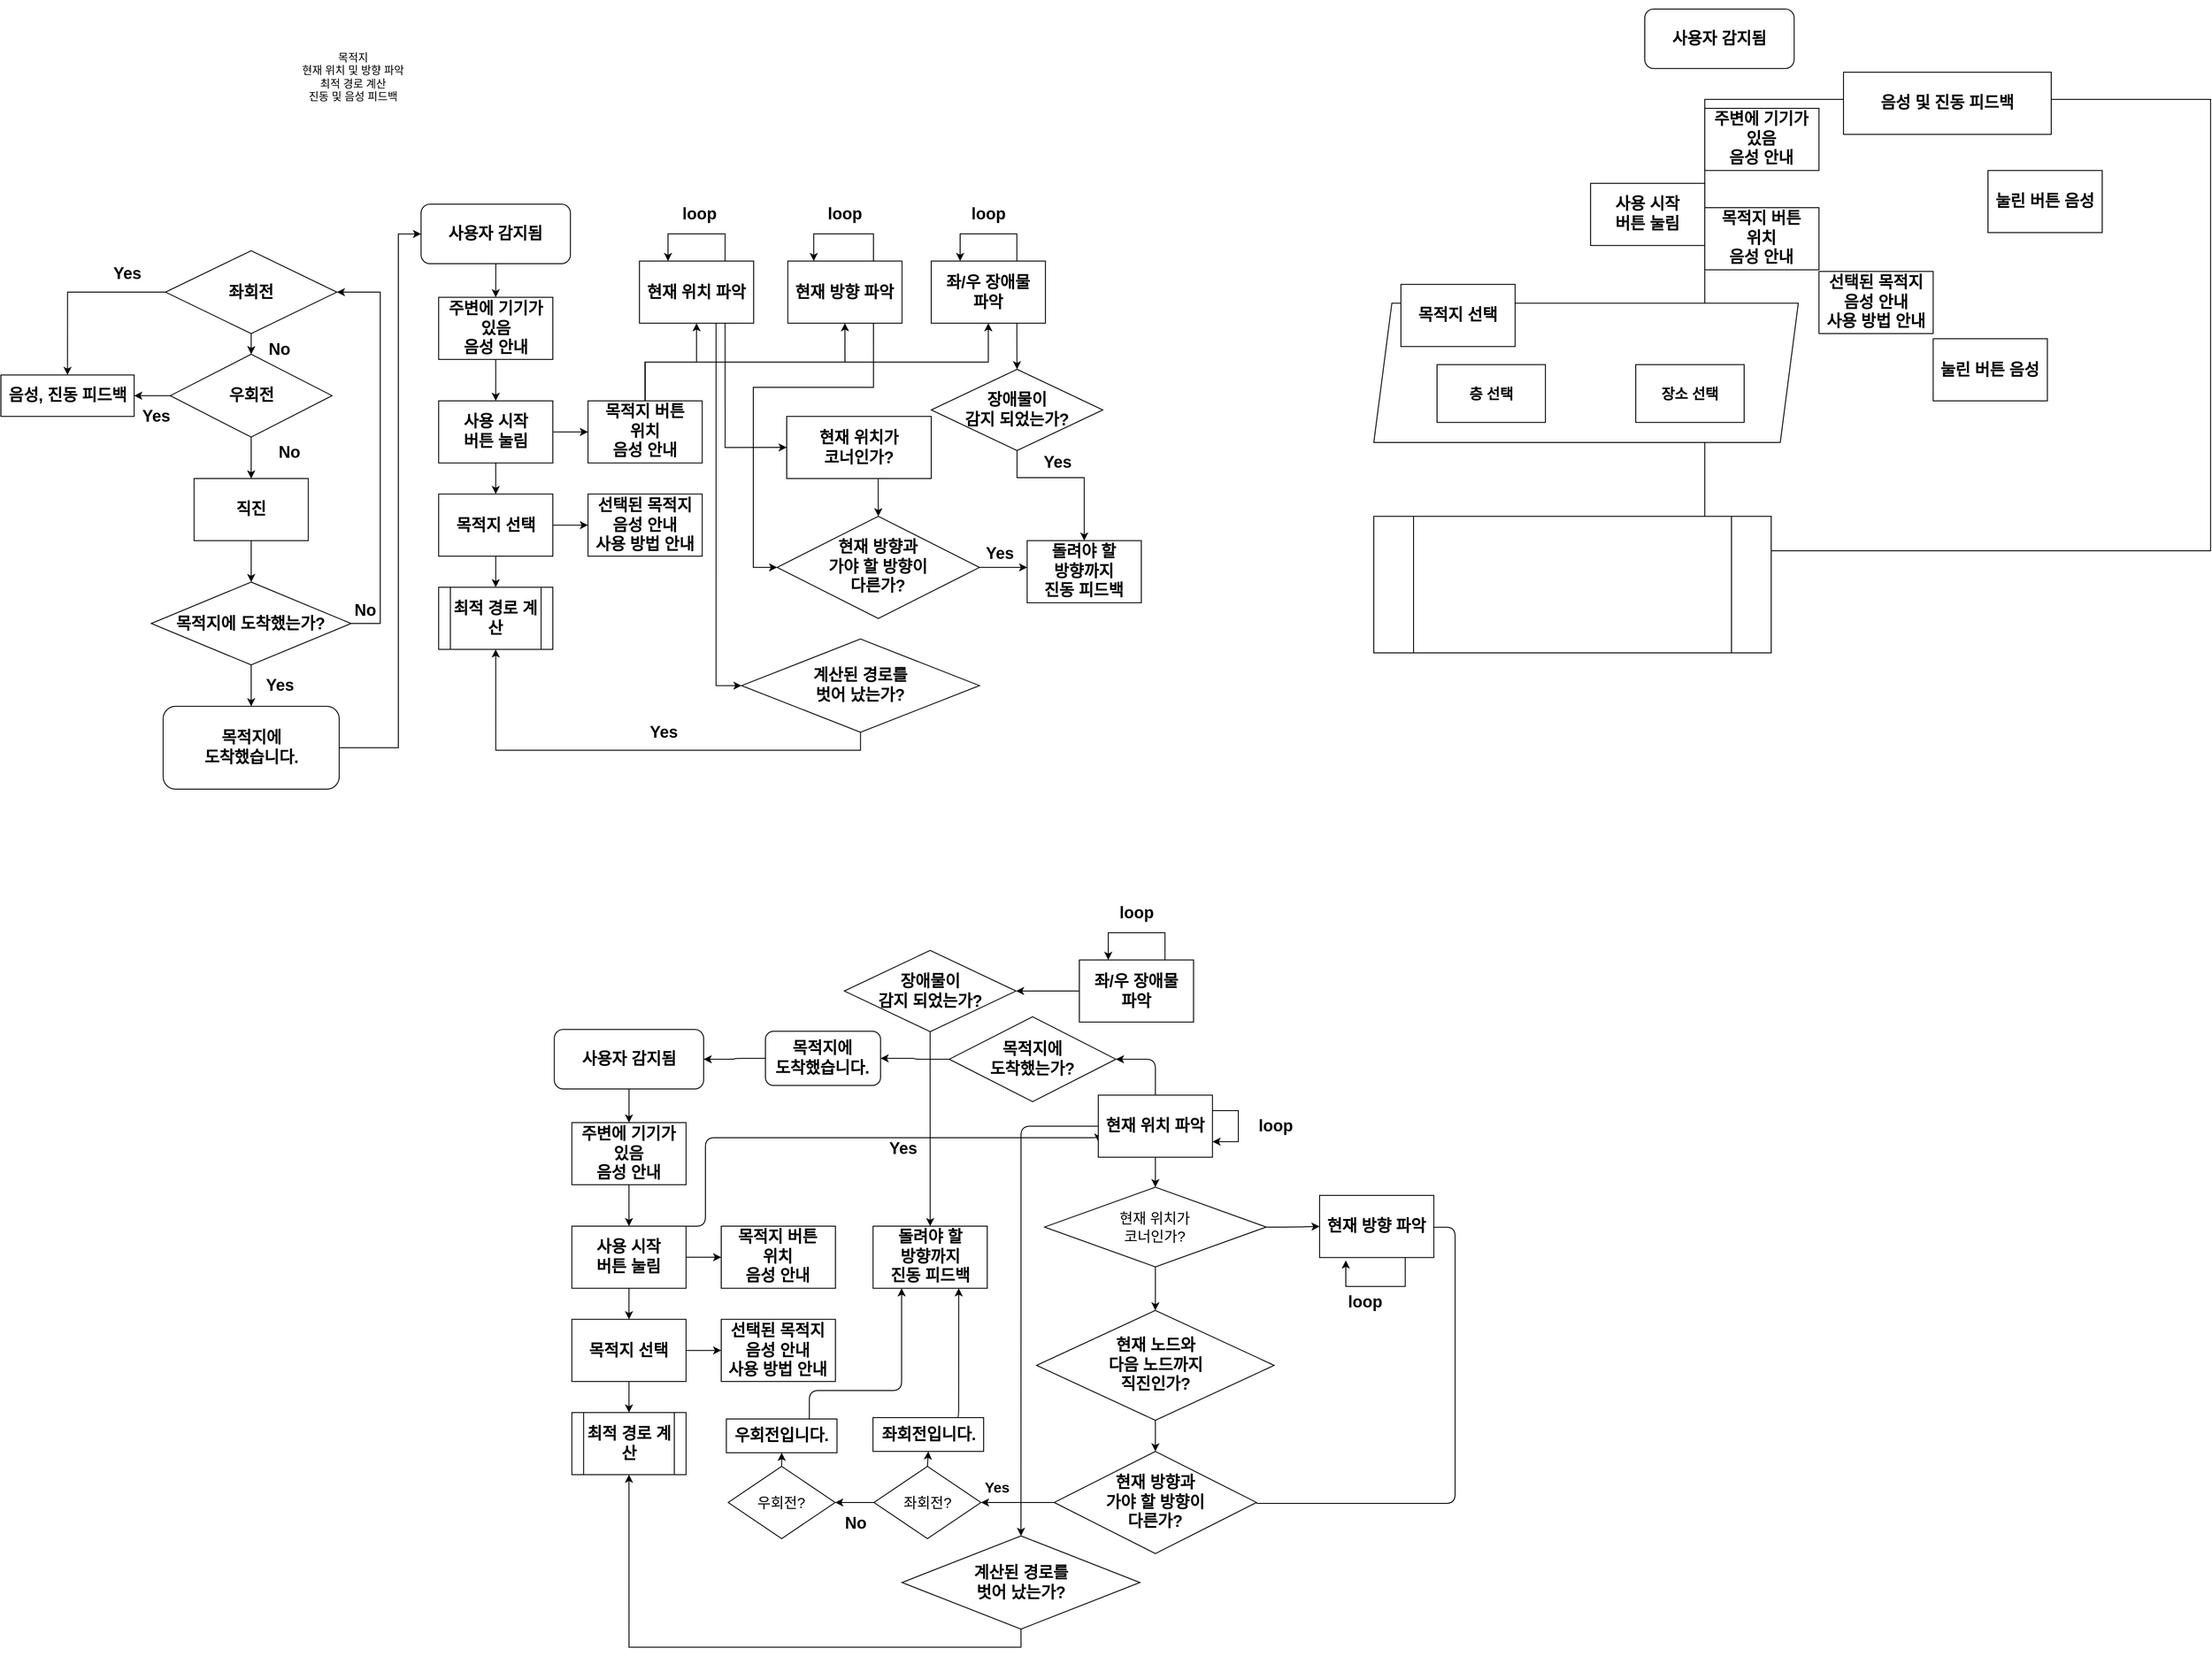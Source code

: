 <mxfile version="18.1.3" type="github">
  <diagram id="C5RBs43oDa-KdzZeNtuy" name="Page-1">
    <mxGraphModel dx="2714" dy="2182" grid="1" gridSize="10" guides="1" tooltips="1" connect="1" arrows="1" fold="1" page="1" pageScale="1" pageWidth="827" pageHeight="1169" math="0" shadow="0">
      <root>
        <mxCell id="WIyWlLk6GJQsqaUBKTNV-0" />
        <mxCell id="WIyWlLk6GJQsqaUBKTNV-1" parent="WIyWlLk6GJQsqaUBKTNV-0" />
        <mxCell id="Lw8Vetlz8jhkd45uVKWY-12" value="" style="rounded=0;whiteSpace=wrap;html=1;sketch=0;fontSize=16;" vertex="1" parent="WIyWlLk6GJQsqaUBKTNV-1">
          <mxGeometry x="1106.43" y="-179.91" width="560" height="499.91" as="geometry" />
        </mxCell>
        <mxCell id="Lw8Vetlz8jhkd45uVKWY-10" value="" style="shape=parallelogram;perimeter=parallelogramPerimeter;whiteSpace=wrap;html=1;fixedSize=1;rounded=0;sketch=0;fontSize=16;" vertex="1" parent="WIyWlLk6GJQsqaUBKTNV-1">
          <mxGeometry x="740" y="45.71" width="470" height="154.29" as="geometry" />
        </mxCell>
        <mxCell id="WIyWlLk6GJQsqaUBKTNV-3" value="사용자 감지됨" style="rounded=1;whiteSpace=wrap;html=1;fontSize=18;glass=0;strokeWidth=1;shadow=0;fontStyle=1;verticalAlign=middle;horizontal=1;" parent="WIyWlLk6GJQsqaUBKTNV-1" vertex="1">
          <mxGeometry x="-314.82" y="-63.87" width="165.36" height="65.87" as="geometry" />
        </mxCell>
        <mxCell id="w0Yd1vq2z6F1_iMxDuXJ-2" value="사용 시작&lt;br style=&quot;font-size: 18px;&quot;&gt;버튼 눌림" style="rounded=0;whiteSpace=wrap;html=1;fontStyle=1;fontSize=18;verticalAlign=middle;horizontal=1;" parent="WIyWlLk6GJQsqaUBKTNV-1" vertex="1">
          <mxGeometry x="-295.357" y="153.954" width="126.429" height="68.807" as="geometry" />
        </mxCell>
        <mxCell id="w0Yd1vq2z6F1_iMxDuXJ-4" value="목적지 선택" style="rounded=0;whiteSpace=wrap;html=1;fontStyle=1;fontSize=18;verticalAlign=middle;horizontal=1;" parent="WIyWlLk6GJQsqaUBKTNV-1" vertex="1">
          <mxGeometry x="-295.357" y="257.165" width="126.429" height="68.807" as="geometry" />
        </mxCell>
        <mxCell id="w0Yd1vq2z6F1_iMxDuXJ-32" style="edgeStyle=orthogonalEdgeStyle;rounded=0;orthogonalLoop=1;jettySize=auto;html=1;exitX=0.5;exitY=1;exitDx=0;exitDy=0;entryX=0.5;entryY=0;entryDx=0;entryDy=0;fontStyle=1;fontSize=18;verticalAlign=middle;horizontal=1;" parent="WIyWlLk6GJQsqaUBKTNV-1" source="w0Yd1vq2z6F1_iMxDuXJ-2" target="w0Yd1vq2z6F1_iMxDuXJ-4" edge="1">
          <mxGeometry relative="1" as="geometry" />
        </mxCell>
        <mxCell id="w0Yd1vq2z6F1_iMxDuXJ-6" value="최적 경로 계산" style="shape=process;whiteSpace=wrap;html=1;backgroundOutline=1;fontStyle=1;fontSize=18;verticalAlign=middle;horizontal=1;" parent="WIyWlLk6GJQsqaUBKTNV-1" vertex="1">
          <mxGeometry x="-295.357" y="360.376" width="126.429" height="68.807" as="geometry" />
        </mxCell>
        <mxCell id="w0Yd1vq2z6F1_iMxDuXJ-34" style="edgeStyle=orthogonalEdgeStyle;rounded=0;orthogonalLoop=1;jettySize=auto;html=1;exitX=0.5;exitY=1;exitDx=0;exitDy=0;entryX=0.5;entryY=0;entryDx=0;entryDy=0;fontStyle=1;fontSize=18;verticalAlign=middle;horizontal=1;" parent="WIyWlLk6GJQsqaUBKTNV-1" source="w0Yd1vq2z6F1_iMxDuXJ-4" target="w0Yd1vq2z6F1_iMxDuXJ-6" edge="1">
          <mxGeometry relative="1" as="geometry" />
        </mxCell>
        <mxCell id="w0Yd1vq2z6F1_iMxDuXJ-26" value="" style="edgeStyle=orthogonalEdgeStyle;rounded=0;orthogonalLoop=1;jettySize=auto;html=1;fontStyle=1;fontSize=18;verticalAlign=middle;horizontal=1;" parent="WIyWlLk6GJQsqaUBKTNV-1" source="w0Yd1vq2z6F1_iMxDuXJ-23" target="w0Yd1vq2z6F1_iMxDuXJ-2" edge="1">
          <mxGeometry relative="1" as="geometry" />
        </mxCell>
        <mxCell id="w0Yd1vq2z6F1_iMxDuXJ-23" value="주변에 기기가 있음&lt;br style=&quot;font-size: 18px;&quot;&gt;음성 안내" style="rounded=0;whiteSpace=wrap;html=1;fontStyle=1;fontSize=18;verticalAlign=middle;horizontal=1;" parent="WIyWlLk6GJQsqaUBKTNV-1" vertex="1">
          <mxGeometry x="-295.357" y="39.275" width="126.429" height="68.807" as="geometry" />
        </mxCell>
        <mxCell id="w0Yd1vq2z6F1_iMxDuXJ-22" value="" style="edgeStyle=orthogonalEdgeStyle;rounded=0;orthogonalLoop=1;jettySize=auto;html=1;entryX=0.5;entryY=0;entryDx=0;entryDy=0;fontStyle=1;fontSize=18;verticalAlign=middle;horizontal=1;" parent="WIyWlLk6GJQsqaUBKTNV-1" source="WIyWlLk6GJQsqaUBKTNV-3" target="w0Yd1vq2z6F1_iMxDuXJ-23" edge="1">
          <mxGeometry relative="1" as="geometry">
            <mxPoint x="-232.143" y="50.743" as="targetPoint" />
          </mxGeometry>
        </mxCell>
        <mxCell id="cZUZvH5OgQYUb_iR2aVf-11" style="edgeStyle=orthogonalEdgeStyle;rounded=0;orthogonalLoop=1;jettySize=auto;html=1;exitX=0.5;exitY=0;exitDx=0;exitDy=0;entryX=0.5;entryY=1;entryDx=0;entryDy=0;fontSize=18;" parent="WIyWlLk6GJQsqaUBKTNV-1" source="w0Yd1vq2z6F1_iMxDuXJ-27" target="w0Yd1vq2z6F1_iMxDuXJ-35" edge="1">
          <mxGeometry relative="1" as="geometry" />
        </mxCell>
        <mxCell id="cZUZvH5OgQYUb_iR2aVf-16" style="edgeStyle=orthogonalEdgeStyle;rounded=0;orthogonalLoop=1;jettySize=auto;html=1;exitX=0.5;exitY=0;exitDx=0;exitDy=0;entryX=0.5;entryY=1;entryDx=0;entryDy=0;fontSize=18;" parent="WIyWlLk6GJQsqaUBKTNV-1" source="w0Yd1vq2z6F1_iMxDuXJ-27" target="w0Yd1vq2z6F1_iMxDuXJ-37" edge="1">
          <mxGeometry relative="1" as="geometry" />
        </mxCell>
        <mxCell id="h-84ElggEFyVxn3MbFTl-1" style="edgeStyle=orthogonalEdgeStyle;rounded=0;orthogonalLoop=1;jettySize=auto;html=1;exitX=0.5;exitY=0;exitDx=0;exitDy=0;entryX=0.5;entryY=1;entryDx=0;entryDy=0;" parent="WIyWlLk6GJQsqaUBKTNV-1" source="w0Yd1vq2z6F1_iMxDuXJ-27" target="h-84ElggEFyVxn3MbFTl-0" edge="1">
          <mxGeometry relative="1" as="geometry" />
        </mxCell>
        <mxCell id="w0Yd1vq2z6F1_iMxDuXJ-27" value="목적지 버튼&lt;br&gt;위치&lt;br style=&quot;font-size: 18px;&quot;&gt;음성 안내" style="whiteSpace=wrap;html=1;rounded=0;fontStyle=1;fontSize=18;verticalAlign=middle;horizontal=1;" parent="WIyWlLk6GJQsqaUBKTNV-1" vertex="1">
          <mxGeometry x="-130.006" y="153.954" width="126.429" height="68.807" as="geometry" />
        </mxCell>
        <mxCell id="w0Yd1vq2z6F1_iMxDuXJ-28" value="" style="edgeStyle=orthogonalEdgeStyle;rounded=0;orthogonalLoop=1;jettySize=auto;html=1;fontStyle=1;fontSize=18;verticalAlign=middle;horizontal=1;" parent="WIyWlLk6GJQsqaUBKTNV-1" source="w0Yd1vq2z6F1_iMxDuXJ-2" target="w0Yd1vq2z6F1_iMxDuXJ-27" edge="1">
          <mxGeometry relative="1" as="geometry">
            <Array as="points">
              <mxPoint x="-140" y="189" />
              <mxPoint x="-140" y="189" />
            </Array>
          </mxGeometry>
        </mxCell>
        <mxCell id="w0Yd1vq2z6F1_iMxDuXJ-30" value="선택된 목적지&lt;br style=&quot;font-size: 18px;&quot;&gt;음성 안내&lt;br style=&quot;font-size: 18px;&quot;&gt;사용 방법 안내" style="whiteSpace=wrap;html=1;rounded=0;fontStyle=1;fontSize=18;verticalAlign=middle;horizontal=1;" parent="WIyWlLk6GJQsqaUBKTNV-1" vertex="1">
          <mxGeometry x="-130.006" y="257.165" width="126.429" height="68.807" as="geometry" />
        </mxCell>
        <mxCell id="w0Yd1vq2z6F1_iMxDuXJ-33" style="edgeStyle=orthogonalEdgeStyle;rounded=0;orthogonalLoop=1;jettySize=auto;html=1;entryX=0;entryY=0.5;entryDx=0;entryDy=0;fontStyle=1;fontSize=18;verticalAlign=middle;horizontal=1;" parent="WIyWlLk6GJQsqaUBKTNV-1" source="w0Yd1vq2z6F1_iMxDuXJ-4" target="w0Yd1vq2z6F1_iMxDuXJ-30" edge="1">
          <mxGeometry relative="1" as="geometry" />
        </mxCell>
        <mxCell id="cZUZvH5OgQYUb_iR2aVf-14" style="edgeStyle=orthogonalEdgeStyle;rounded=0;orthogonalLoop=1;jettySize=auto;html=1;exitX=0.75;exitY=0;exitDx=0;exitDy=0;fontSize=18;entryX=0.25;entryY=0;entryDx=0;entryDy=0;" parent="WIyWlLk6GJQsqaUBKTNV-1" source="w0Yd1vq2z6F1_iMxDuXJ-35" target="w0Yd1vq2z6F1_iMxDuXJ-35" edge="1">
          <mxGeometry relative="1" as="geometry">
            <mxPoint x="-40" y="-11" as="targetPoint" />
            <Array as="points">
              <mxPoint x="22" y="-31" />
              <mxPoint x="-41" y="-31" />
            </Array>
          </mxGeometry>
        </mxCell>
        <mxCell id="cZUZvH5OgQYUb_iR2aVf-20" style="edgeStyle=orthogonalEdgeStyle;rounded=0;orthogonalLoop=1;jettySize=auto;html=1;exitX=0.75;exitY=1;exitDx=0;exitDy=0;entryX=0;entryY=0.5;entryDx=0;entryDy=0;fontSize=18;" parent="WIyWlLk6GJQsqaUBKTNV-1" source="w0Yd1vq2z6F1_iMxDuXJ-35" target="cZUZvH5OgQYUb_iR2aVf-4" edge="1">
          <mxGeometry relative="1" as="geometry" />
        </mxCell>
        <mxCell id="cZUZvH5OgQYUb_iR2aVf-24" style="edgeStyle=orthogonalEdgeStyle;rounded=0;orthogonalLoop=1;jettySize=auto;html=1;exitX=0.75;exitY=1;exitDx=0;exitDy=0;entryX=0;entryY=0.5;entryDx=0;entryDy=0;fontSize=18;" parent="WIyWlLk6GJQsqaUBKTNV-1" target="w0Yd1vq2z6F1_iMxDuXJ-47" edge="1">
          <mxGeometry relative="1" as="geometry">
            <mxPoint x="11.79" y="67.944" as="sourcePoint" />
            <mxPoint x="30.003" y="469.32" as="targetPoint" />
            <Array as="points">
              <mxPoint x="12" y="469" />
            </Array>
          </mxGeometry>
        </mxCell>
        <mxCell id="w0Yd1vq2z6F1_iMxDuXJ-35" value="현재 위치 파악" style="whiteSpace=wrap;html=1;rounded=0;fontStyle=1;fontSize=18;verticalAlign=middle;horizontal=1;" parent="WIyWlLk6GJQsqaUBKTNV-1" vertex="1">
          <mxGeometry x="-73.031" y="-0.863" width="126.429" height="68.807" as="geometry" />
        </mxCell>
        <mxCell id="cZUZvH5OgQYUb_iR2aVf-17" style="edgeStyle=orthogonalEdgeStyle;rounded=0;orthogonalLoop=1;jettySize=auto;html=1;exitX=0.75;exitY=0;exitDx=0;exitDy=0;fontSize=18;entryX=0.227;entryY=0;entryDx=0;entryDy=0;entryPerimeter=0;" parent="WIyWlLk6GJQsqaUBKTNV-1" source="w0Yd1vq2z6F1_iMxDuXJ-37" target="w0Yd1vq2z6F1_iMxDuXJ-37" edge="1">
          <mxGeometry relative="1" as="geometry">
            <mxPoint x="120" y="-11" as="targetPoint" />
            <Array as="points">
              <mxPoint x="186" y="-31" />
              <mxPoint x="120" y="-31" />
            </Array>
          </mxGeometry>
        </mxCell>
        <mxCell id="cZUZvH5OgQYUb_iR2aVf-21" style="edgeStyle=orthogonalEdgeStyle;rounded=0;orthogonalLoop=1;jettySize=auto;html=1;exitX=0.75;exitY=1;exitDx=0;exitDy=0;entryX=0;entryY=0.5;entryDx=0;entryDy=0;fontSize=18;" parent="WIyWlLk6GJQsqaUBKTNV-1" source="w0Yd1vq2z6F1_iMxDuXJ-37" target="w0Yd1vq2z6F1_iMxDuXJ-55" edge="1">
          <mxGeometry relative="1" as="geometry">
            <Array as="points">
              <mxPoint x="186" y="139" />
              <mxPoint x="53" y="139" />
              <mxPoint x="53" y="338" />
            </Array>
          </mxGeometry>
        </mxCell>
        <mxCell id="w0Yd1vq2z6F1_iMxDuXJ-37" value="현재 방향 파악" style="whiteSpace=wrap;html=1;rounded=0;fontStyle=1;fontSize=18;verticalAlign=middle;horizontal=1;" parent="WIyWlLk6GJQsqaUBKTNV-1" vertex="1">
          <mxGeometry x="91.239" y="-0.866" width="126.429" height="68.807" as="geometry" />
        </mxCell>
        <mxCell id="w0Yd1vq2z6F1_iMxDuXJ-42" value="loop" style="text;html=1;strokeColor=none;fillColor=none;align=center;verticalAlign=middle;whiteSpace=wrap;rounded=0;fontStyle=1;fontSize=18;horizontal=1;" parent="WIyWlLk6GJQsqaUBKTNV-1" vertex="1">
          <mxGeometry x="122.85" y="-64.001" width="63.214" height="22.936" as="geometry" />
        </mxCell>
        <mxCell id="cZUZvH5OgQYUb_iR2aVf-25" style="edgeStyle=orthogonalEdgeStyle;rounded=0;orthogonalLoop=1;jettySize=auto;html=1;exitX=0.5;exitY=1;exitDx=0;exitDy=0;entryX=0.5;entryY=1;entryDx=0;entryDy=0;fontSize=18;" parent="WIyWlLk6GJQsqaUBKTNV-1" source="w0Yd1vq2z6F1_iMxDuXJ-47" target="w0Yd1vq2z6F1_iMxDuXJ-6" edge="1">
          <mxGeometry relative="1" as="geometry" />
        </mxCell>
        <mxCell id="w0Yd1vq2z6F1_iMxDuXJ-47" value="계산된 경로를&lt;br style=&quot;font-size: 18px;&quot;&gt;벗어 났는가?" style="rhombus;whiteSpace=wrap;html=1;fontStyle=1;fontSize=18;verticalAlign=middle;horizontal=1;" parent="WIyWlLk6GJQsqaUBKTNV-1" vertex="1">
          <mxGeometry x="40.003" y="417.714" width="263.393" height="103.211" as="geometry" />
        </mxCell>
        <mxCell id="w0Yd1vq2z6F1_iMxDuXJ-55" value="현재 방향과&lt;br style=&quot;font-size: 18px;&quot;&gt;가야 할 방향이&lt;br&gt;다른가?" style="rhombus;whiteSpace=wrap;html=1;fontStyle=1;fontSize=18;verticalAlign=middle;horizontal=1;" parent="WIyWlLk6GJQsqaUBKTNV-1" vertex="1">
          <mxGeometry x="79.43" y="281.83" width="223.97" height="113.17" as="geometry" />
        </mxCell>
        <mxCell id="w0Yd1vq2z6F1_iMxDuXJ-58" value="돌려야 할&lt;br&gt;방향까지&lt;br style=&quot;font-size: 18px;&quot;&gt;진동 피드백" style="whiteSpace=wrap;html=1;fontStyle=1;fontSize=18;verticalAlign=middle;horizontal=1;" parent="WIyWlLk6GJQsqaUBKTNV-1" vertex="1">
          <mxGeometry x="356.181" y="308.77" width="126.429" height="68.807" as="geometry" />
        </mxCell>
        <mxCell id="w0Yd1vq2z6F1_iMxDuXJ-60" value="좌회전" style="rhombus;whiteSpace=wrap;html=1;fontStyle=1;fontSize=18;verticalAlign=middle;horizontal=1;" parent="WIyWlLk6GJQsqaUBKTNV-1" vertex="1">
          <mxGeometry x="-597.732" y="-12.33" width="189.643" height="91.743" as="geometry" />
        </mxCell>
        <mxCell id="w0Yd1vq2z6F1_iMxDuXJ-59" value="" style="edgeStyle=orthogonalEdgeStyle;rounded=0;orthogonalLoop=1;jettySize=auto;html=1;fontStyle=1;fontSize=18;verticalAlign=middle;horizontal=1;exitX=1;exitY=0.5;exitDx=0;exitDy=0;" parent="WIyWlLk6GJQsqaUBKTNV-1" source="w0Yd1vq2z6F1_iMxDuXJ-55" target="w0Yd1vq2z6F1_iMxDuXJ-58" edge="1">
          <mxGeometry relative="1" as="geometry">
            <Array as="points">
              <mxPoint x="340" y="338" />
              <mxPoint x="340" y="338" />
            </Array>
          </mxGeometry>
        </mxCell>
        <mxCell id="w0Yd1vq2z6F1_iMxDuXJ-63" value="우회전" style="rhombus;whiteSpace=wrap;html=1;fontStyle=1;fontSize=18;verticalAlign=middle;horizontal=1;" parent="WIyWlLk6GJQsqaUBKTNV-1" vertex="1">
          <mxGeometry x="-592.464" y="102.349" width="179.107" height="91.743" as="geometry" />
        </mxCell>
        <mxCell id="w0Yd1vq2z6F1_iMxDuXJ-64" value="" style="edgeStyle=orthogonalEdgeStyle;rounded=0;orthogonalLoop=1;jettySize=auto;html=1;fontStyle=1;fontSize=18;verticalAlign=middle;horizontal=1;" parent="WIyWlLk6GJQsqaUBKTNV-1" source="w0Yd1vq2z6F1_iMxDuXJ-60" target="w0Yd1vq2z6F1_iMxDuXJ-63" edge="1">
          <mxGeometry relative="1" as="geometry" />
        </mxCell>
        <mxCell id="w0Yd1vq2z6F1_iMxDuXJ-74" style="edgeStyle=orthogonalEdgeStyle;rounded=0;orthogonalLoop=1;jettySize=auto;html=1;exitX=0;exitY=0.5;exitDx=0;exitDy=0;fontStyle=1;fontSize=18;verticalAlign=middle;horizontal=1;" parent="WIyWlLk6GJQsqaUBKTNV-1" edge="1">
          <mxGeometry relative="1" as="geometry">
            <mxPoint x="-598.435" y="262.517" as="targetPoint" />
            <mxPoint x="-597.732" y="262.899" as="sourcePoint" />
          </mxGeometry>
        </mxCell>
        <mxCell id="w0Yd1vq2z6F1_iMxDuXJ-67" value="No" style="text;html=1;strokeColor=none;fillColor=none;align=center;verticalAlign=middle;whiteSpace=wrap;rounded=0;fontStyle=1;fontSize=18;horizontal=1;" parent="WIyWlLk6GJQsqaUBKTNV-1" vertex="1">
          <mxGeometry x="-502.911" y="79.413" width="63.214" height="34.404" as="geometry" />
        </mxCell>
        <mxCell id="w0Yd1vq2z6F1_iMxDuXJ-85" value="" style="edgeStyle=orthogonalEdgeStyle;rounded=0;orthogonalLoop=1;jettySize=auto;html=1;exitX=0.5;exitY=1;exitDx=0;exitDy=0;fontStyle=1;fontSize=18;verticalAlign=middle;horizontal=1;" parent="WIyWlLk6GJQsqaUBKTNV-1" source="w0Yd1vq2z6F1_iMxDuXJ-63" target="w0Yd1vq2z6F1_iMxDuXJ-84" edge="1">
          <mxGeometry relative="1" as="geometry" />
        </mxCell>
        <mxCell id="w0Yd1vq2z6F1_iMxDuXJ-70" value="No" style="text;html=1;strokeColor=none;fillColor=none;align=center;verticalAlign=middle;whiteSpace=wrap;rounded=0;fontStyle=1;fontSize=18;horizontal=1;" parent="WIyWlLk6GJQsqaUBKTNV-1" vertex="1">
          <mxGeometry x="-492.375" y="194.092" width="63.214" height="34.404" as="geometry" />
        </mxCell>
        <mxCell id="w0Yd1vq2z6F1_iMxDuXJ-72" value="음성, 진동 피드백" style="rounded=0;whiteSpace=wrap;html=1;fontStyle=1;fontSize=18;verticalAlign=middle;horizontal=1;" parent="WIyWlLk6GJQsqaUBKTNV-1" vertex="1">
          <mxGeometry x="-780" y="125.284" width="147.5" height="45.872" as="geometry" />
        </mxCell>
        <mxCell id="w0Yd1vq2z6F1_iMxDuXJ-71" style="edgeStyle=orthogonalEdgeStyle;rounded=0;orthogonalLoop=1;jettySize=auto;html=1;exitX=0;exitY=0.5;exitDx=0;exitDy=0;entryX=0.5;entryY=0;entryDx=0;entryDy=0;fontStyle=1;fontSize=18;verticalAlign=middle;horizontal=1;" parent="WIyWlLk6GJQsqaUBKTNV-1" source="w0Yd1vq2z6F1_iMxDuXJ-60" target="w0Yd1vq2z6F1_iMxDuXJ-72" edge="1">
          <mxGeometry relative="1" as="geometry">
            <mxPoint x="-639.875" y="33.159" as="targetPoint" />
          </mxGeometry>
        </mxCell>
        <mxCell id="w0Yd1vq2z6F1_iMxDuXJ-76" value="Yes" style="text;html=1;strokeColor=none;fillColor=none;align=center;verticalAlign=middle;whiteSpace=wrap;rounded=0;fontStyle=1;fontSize=18;horizontal=1;" parent="WIyWlLk6GJQsqaUBKTNV-1" vertex="1">
          <mxGeometry x="-660.946" y="2.005" width="42.143" height="22.936" as="geometry" />
        </mxCell>
        <mxCell id="w0Yd1vq2z6F1_iMxDuXJ-77" value="Yes" style="text;html=1;strokeColor=none;fillColor=none;align=center;verticalAlign=middle;whiteSpace=wrap;rounded=0;fontStyle=1;fontSize=18;horizontal=1;" parent="WIyWlLk6GJQsqaUBKTNV-1" vertex="1">
          <mxGeometry x="-629.339" y="159.688" width="42.143" height="22.936" as="geometry" />
        </mxCell>
        <mxCell id="w0Yd1vq2z6F1_iMxDuXJ-82" style="edgeStyle=orthogonalEdgeStyle;rounded=0;orthogonalLoop=1;jettySize=auto;html=1;exitX=1;exitY=0.5;exitDx=0;exitDy=0;entryX=1;entryY=0.5;entryDx=0;entryDy=0;fontStyle=1;fontSize=18;verticalAlign=middle;horizontal=1;" parent="WIyWlLk6GJQsqaUBKTNV-1" source="w0Yd1vq2z6F1_iMxDuXJ-78" target="w0Yd1vq2z6F1_iMxDuXJ-60" edge="1">
          <mxGeometry relative="1" as="geometry">
            <Array as="points">
              <mxPoint x="-360" y="401" />
              <mxPoint x="-360" y="33" />
            </Array>
          </mxGeometry>
        </mxCell>
        <mxCell id="w0Yd1vq2z6F1_iMxDuXJ-78" value="목적지에 도착했는가?" style="rhombus;whiteSpace=wrap;html=1;fontStyle=1;fontSize=18;verticalAlign=middle;horizontal=1;" parent="WIyWlLk6GJQsqaUBKTNV-1" vertex="1">
          <mxGeometry x="-613.536" y="354.642" width="221.25" height="91.743" as="geometry" />
        </mxCell>
        <mxCell id="w0Yd1vq2z6F1_iMxDuXJ-73" style="edgeStyle=orthogonalEdgeStyle;rounded=0;orthogonalLoop=1;jettySize=auto;html=1;exitX=0;exitY=0.5;exitDx=0;exitDy=0;entryX=1;entryY=0.5;entryDx=0;entryDy=0;fontStyle=1;fontSize=18;verticalAlign=middle;horizontal=1;" parent="WIyWlLk6GJQsqaUBKTNV-1" source="w0Yd1vq2z6F1_iMxDuXJ-63" target="w0Yd1vq2z6F1_iMxDuXJ-72" edge="1">
          <mxGeometry relative="1" as="geometry" />
        </mxCell>
        <mxCell id="w0Yd1vq2z6F1_iMxDuXJ-83" value="No" style="text;html=1;strokeColor=none;fillColor=none;align=center;verticalAlign=middle;whiteSpace=wrap;rounded=0;fontStyle=1;fontSize=18;horizontal=1;" parent="WIyWlLk6GJQsqaUBKTNV-1" vertex="1">
          <mxGeometry x="-408.087" y="368.998" width="63.214" height="34.404" as="geometry" />
        </mxCell>
        <mxCell id="w0Yd1vq2z6F1_iMxDuXJ-84" value="직진" style="whiteSpace=wrap;html=1;fontStyle=1;fontSize=18;verticalAlign=middle;horizontal=1;" parent="WIyWlLk6GJQsqaUBKTNV-1" vertex="1">
          <mxGeometry x="-566.125" y="239.963" width="126.429" height="68.807" as="geometry" />
        </mxCell>
        <mxCell id="w0Yd1vq2z6F1_iMxDuXJ-79" value="" style="edgeStyle=orthogonalEdgeStyle;rounded=0;orthogonalLoop=1;jettySize=auto;html=1;exitX=0.5;exitY=1;exitDx=0;exitDy=0;fontStyle=1;fontSize=18;verticalAlign=middle;horizontal=1;" parent="WIyWlLk6GJQsqaUBKTNV-1" source="w0Yd1vq2z6F1_iMxDuXJ-84" target="w0Yd1vq2z6F1_iMxDuXJ-78" edge="1">
          <mxGeometry relative="1" as="geometry">
            <mxPoint x="-502.911" y="308.771" as="sourcePoint" />
          </mxGeometry>
        </mxCell>
        <mxCell id="w0Yd1vq2z6F1_iMxDuXJ-87" value="Yes" style="text;html=1;strokeColor=none;fillColor=none;align=center;verticalAlign=middle;whiteSpace=wrap;rounded=0;fontStyle=1;fontSize=18;horizontal=1;" parent="WIyWlLk6GJQsqaUBKTNV-1" vertex="1">
          <mxGeometry x="-492.375" y="457.853" width="42.143" height="22.936" as="geometry" />
        </mxCell>
        <mxCell id="cZUZvH5OgQYUb_iR2aVf-9" style="edgeStyle=orthogonalEdgeStyle;rounded=0;orthogonalLoop=1;jettySize=auto;html=1;exitX=1;exitY=0.5;exitDx=0;exitDy=0;entryX=0;entryY=0.5;entryDx=0;entryDy=0;fontSize=18;" parent="WIyWlLk6GJQsqaUBKTNV-1" source="w0Yd1vq2z6F1_iMxDuXJ-91" target="WIyWlLk6GJQsqaUBKTNV-3" edge="1">
          <mxGeometry relative="1" as="geometry">
            <Array as="points">
              <mxPoint x="-340" y="538" />
              <mxPoint x="-340" y="-31" />
            </Array>
          </mxGeometry>
        </mxCell>
        <mxCell id="w0Yd1vq2z6F1_iMxDuXJ-91" value="목적지에&lt;br style=&quot;font-size: 18px;&quot;&gt;도착했습니다." style="rounded=1;whiteSpace=wrap;html=1;fontStyle=1;fontSize=18;verticalAlign=middle;horizontal=1;" parent="WIyWlLk6GJQsqaUBKTNV-1" vertex="1">
          <mxGeometry x="-600.366" y="492.257" width="194.911" height="91.743" as="geometry" />
        </mxCell>
        <mxCell id="w0Yd1vq2z6F1_iMxDuXJ-92" style="edgeStyle=orthogonalEdgeStyle;rounded=0;orthogonalLoop=1;jettySize=auto;html=1;exitX=0.5;exitY=1;exitDx=0;exitDy=0;entryX=0.5;entryY=0;entryDx=0;entryDy=0;fontStyle=1;fontSize=18;verticalAlign=middle;horizontal=1;" parent="WIyWlLk6GJQsqaUBKTNV-1" source="w0Yd1vq2z6F1_iMxDuXJ-78" target="w0Yd1vq2z6F1_iMxDuXJ-91" edge="1">
          <mxGeometry relative="1" as="geometry" />
        </mxCell>
        <mxCell id="cZUZvH5OgQYUb_iR2aVf-6" style="edgeStyle=orthogonalEdgeStyle;rounded=0;orthogonalLoop=1;jettySize=auto;html=1;exitX=0.633;exitY=1.005;exitDx=0;exitDy=0;entryX=0.5;entryY=0;entryDx=0;entryDy=0;fontSize=18;exitPerimeter=0;" parent="WIyWlLk6GJQsqaUBKTNV-1" source="cZUZvH5OgQYUb_iR2aVf-4" target="w0Yd1vq2z6F1_iMxDuXJ-55" edge="1">
          <mxGeometry relative="1" as="geometry" />
        </mxCell>
        <mxCell id="cZUZvH5OgQYUb_iR2aVf-4" value="현재 위치가&lt;br&gt;코너인가?" style="whiteSpace=wrap;html=1;rounded=0;fontStyle=1;fontSize=18;verticalAlign=middle;horizontal=1;" parent="WIyWlLk6GJQsqaUBKTNV-1" vertex="1">
          <mxGeometry x="90" y="171.15" width="160" height="68.81" as="geometry" />
        </mxCell>
        <mxCell id="cZUZvH5OgQYUb_iR2aVf-7" value="Yes" style="text;html=1;strokeColor=none;fillColor=none;align=center;verticalAlign=middle;whiteSpace=wrap;rounded=0;fontStyle=1;fontSize=18;horizontal=1;" parent="WIyWlLk6GJQsqaUBKTNV-1" vertex="1">
          <mxGeometry x="305.039" y="322.672" width="42.143" as="geometry" />
        </mxCell>
        <mxCell id="cZUZvH5OgQYUb_iR2aVf-15" value="loop" style="text;html=1;strokeColor=none;fillColor=none;align=center;verticalAlign=middle;whiteSpace=wrap;rounded=0;fontStyle=1;fontSize=18;horizontal=1;" parent="WIyWlLk6GJQsqaUBKTNV-1" vertex="1">
          <mxGeometry x="-38.0" y="-64.001" width="63.214" height="22.936" as="geometry" />
        </mxCell>
        <mxCell id="w0Yd1vq2z6F1_iMxDuXJ-53" value="Yes" style="text;html=1;strokeColor=none;fillColor=none;align=center;verticalAlign=middle;whiteSpace=wrap;rounded=0;fontStyle=1;fontSize=18;horizontal=1;" parent="WIyWlLk6GJQsqaUBKTNV-1" vertex="1">
          <mxGeometry x="-67.001" y="520.922" width="42.143" as="geometry" />
        </mxCell>
        <mxCell id="h-84ElggEFyVxn3MbFTl-4" style="edgeStyle=orthogonalEdgeStyle;rounded=0;orthogonalLoop=1;jettySize=auto;html=1;exitX=0.75;exitY=0;exitDx=0;exitDy=0;entryX=0.25;entryY=0;entryDx=0;entryDy=0;" parent="WIyWlLk6GJQsqaUBKTNV-1" source="h-84ElggEFyVxn3MbFTl-0" target="h-84ElggEFyVxn3MbFTl-0" edge="1">
          <mxGeometry relative="1" as="geometry">
            <mxPoint x="280" y="-21" as="targetPoint" />
            <Array as="points">
              <mxPoint x="345" y="-31" />
              <mxPoint x="282" y="-31" />
              <mxPoint x="282" y="-1" />
            </Array>
          </mxGeometry>
        </mxCell>
        <mxCell id="h-84ElggEFyVxn3MbFTl-12" style="edgeStyle=orthogonalEdgeStyle;curved=0;rounded=1;sketch=0;orthogonalLoop=1;jettySize=auto;html=1;exitX=0.75;exitY=1;exitDx=0;exitDy=0;entryX=0.5;entryY=0;entryDx=0;entryDy=0;" parent="WIyWlLk6GJQsqaUBKTNV-1" source="h-84ElggEFyVxn3MbFTl-0" target="h-84ElggEFyVxn3MbFTl-6" edge="1">
          <mxGeometry relative="1" as="geometry" />
        </mxCell>
        <mxCell id="h-84ElggEFyVxn3MbFTl-0" value="좌/우 장애물&lt;br&gt;파악" style="whiteSpace=wrap;html=1;rounded=0;fontStyle=1;fontSize=18;verticalAlign=middle;horizontal=1;" parent="WIyWlLk6GJQsqaUBKTNV-1" vertex="1">
          <mxGeometry x="249.999" y="-0.866" width="126.429" height="68.807" as="geometry" />
        </mxCell>
        <mxCell id="h-84ElggEFyVxn3MbFTl-3" value="loop" style="text;html=1;strokeColor=none;fillColor=none;align=center;verticalAlign=middle;whiteSpace=wrap;rounded=0;fontStyle=1;fontSize=18;horizontal=1;" parent="WIyWlLk6GJQsqaUBKTNV-1" vertex="1">
          <mxGeometry x="281.61" y="-64.001" width="63.214" height="22.936" as="geometry" />
        </mxCell>
        <mxCell id="h-84ElggEFyVxn3MbFTl-10" style="edgeStyle=orthogonalEdgeStyle;rounded=0;orthogonalLoop=1;jettySize=auto;html=1;exitX=0.5;exitY=1;exitDx=0;exitDy=0;entryX=0.5;entryY=0;entryDx=0;entryDy=0;" parent="WIyWlLk6GJQsqaUBKTNV-1" source="h-84ElggEFyVxn3MbFTl-6" target="w0Yd1vq2z6F1_iMxDuXJ-58" edge="1">
          <mxGeometry relative="1" as="geometry">
            <Array as="points">
              <mxPoint x="345" y="239" />
              <mxPoint x="420" y="239" />
            </Array>
          </mxGeometry>
        </mxCell>
        <mxCell id="h-84ElggEFyVxn3MbFTl-6" value="장애물이&lt;br&gt;감지 되었는가?" style="rhombus;whiteSpace=wrap;html=1;fontSize=18;rounded=0;fontStyle=1;" parent="WIyWlLk6GJQsqaUBKTNV-1" vertex="1">
          <mxGeometry x="250" y="119" width="190" height="90" as="geometry" />
        </mxCell>
        <mxCell id="h-84ElggEFyVxn3MbFTl-11" value="Yes" style="text;html=1;strokeColor=none;fillColor=none;align=center;verticalAlign=middle;whiteSpace=wrap;rounded=0;fontStyle=1;fontSize=18;horizontal=1;" parent="WIyWlLk6GJQsqaUBKTNV-1" vertex="1">
          <mxGeometry x="368.999" y="222.222" width="42.143" as="geometry" />
        </mxCell>
        <mxCell id="Lw8Vetlz8jhkd45uVKWY-0" value="목적지&lt;br&gt;현재 위치 및 방향 파악&lt;br&gt;최적 경로 계산&lt;br&gt;진동 및 음성 피드백" style="text;html=1;align=center;verticalAlign=middle;whiteSpace=wrap;rounded=0;" vertex="1" parent="WIyWlLk6GJQsqaUBKTNV-1">
          <mxGeometry x="-520" y="-290" width="260" height="170" as="geometry" />
        </mxCell>
        <mxCell id="Lw8Vetlz8jhkd45uVKWY-1" value="사용자 감지됨" style="rounded=1;whiteSpace=wrap;html=1;fontSize=18;glass=0;strokeWidth=1;shadow=0;fontStyle=1;verticalAlign=middle;horizontal=1;" vertex="1" parent="WIyWlLk6GJQsqaUBKTNV-1">
          <mxGeometry x="1040" y="-280" width="165.36" height="65.87" as="geometry" />
        </mxCell>
        <mxCell id="Lw8Vetlz8jhkd45uVKWY-3" value="주변에 기기가 있음&lt;br style=&quot;font-size: 18px;&quot;&gt;음성 안내" style="rounded=0;whiteSpace=wrap;html=1;fontStyle=1;fontSize=18;verticalAlign=middle;horizontal=1;" vertex="1" parent="WIyWlLk6GJQsqaUBKTNV-1">
          <mxGeometry x="1106.433" y="-170.005" width="126.429" height="68.807" as="geometry" />
        </mxCell>
        <mxCell id="Lw8Vetlz8jhkd45uVKWY-4" value="사용 시작&lt;br style=&quot;font-size: 18px;&quot;&gt;버튼 눌림" style="rounded=0;whiteSpace=wrap;html=1;fontStyle=1;fontSize=18;verticalAlign=middle;horizontal=1;" vertex="1" parent="WIyWlLk6GJQsqaUBKTNV-1">
          <mxGeometry x="980.003" y="-86.936" width="126.429" height="68.807" as="geometry" />
        </mxCell>
        <mxCell id="Lw8Vetlz8jhkd45uVKWY-5" value="목적지 선택" style="rounded=0;whiteSpace=wrap;html=1;fontStyle=1;fontSize=18;verticalAlign=middle;horizontal=1;" vertex="1" parent="WIyWlLk6GJQsqaUBKTNV-1">
          <mxGeometry x="770.003" y="24.945" width="126.429" height="68.807" as="geometry" />
        </mxCell>
        <mxCell id="Lw8Vetlz8jhkd45uVKWY-7" value="&lt;b&gt;&lt;font style=&quot;font-size: 16px;&quot;&gt;층 선택&lt;/font&gt;&lt;/b&gt;" style="rounded=0;whiteSpace=wrap;html=1;sketch=0;" vertex="1" parent="WIyWlLk6GJQsqaUBKTNV-1">
          <mxGeometry x="810" y="113.82" width="120" height="64" as="geometry" />
        </mxCell>
        <mxCell id="Lw8Vetlz8jhkd45uVKWY-9" value="&lt;b&gt;&lt;font style=&quot;font-size: 16px;&quot;&gt;장소 선택&lt;/font&gt;&lt;/b&gt;" style="rounded=0;whiteSpace=wrap;html=1;sketch=0;" vertex="1" parent="WIyWlLk6GJQsqaUBKTNV-1">
          <mxGeometry x="1030" y="113.82" width="120" height="64" as="geometry" />
        </mxCell>
        <mxCell id="Lw8Vetlz8jhkd45uVKWY-11" value="" style="shape=process;whiteSpace=wrap;html=1;backgroundOutline=1;rounded=0;sketch=0;fontSize=16;" vertex="1" parent="WIyWlLk6GJQsqaUBKTNV-1">
          <mxGeometry x="740" y="281.83" width="440" height="151.23" as="geometry" />
        </mxCell>
        <mxCell id="Lw8Vetlz8jhkd45uVKWY-15" value="음성 및 진동 피드백" style="rounded=0;whiteSpace=wrap;html=1;fontStyle=1;fontSize=18;verticalAlign=middle;horizontal=1;" vertex="1" parent="WIyWlLk6GJQsqaUBKTNV-1">
          <mxGeometry x="1260" y="-210" width="230" height="68.81" as="geometry" />
        </mxCell>
        <mxCell id="Lw8Vetlz8jhkd45uVKWY-16" value="눌린 버튼 음성" style="whiteSpace=wrap;html=1;rounded=0;fontStyle=1;fontSize=18;verticalAlign=middle;horizontal=1;" vertex="1" parent="WIyWlLk6GJQsqaUBKTNV-1">
          <mxGeometry x="1420.004" y="-101.196" width="126.429" height="68.807" as="geometry" />
        </mxCell>
        <mxCell id="Lw8Vetlz8jhkd45uVKWY-18" value="선택된 목적지&lt;br style=&quot;font-size: 18px;&quot;&gt;음성 안내&lt;br style=&quot;font-size: 18px;&quot;&gt;사용 방법 안내" style="whiteSpace=wrap;html=1;rounded=0;fontStyle=1;fontSize=18;verticalAlign=middle;horizontal=1;" vertex="1" parent="WIyWlLk6GJQsqaUBKTNV-1">
          <mxGeometry x="1232.864" y="10.605" width="126.429" height="68.807" as="geometry" />
        </mxCell>
        <mxCell id="Lw8Vetlz8jhkd45uVKWY-19" value="눌린 버튼 음성" style="whiteSpace=wrap;html=1;rounded=0;fontStyle=1;fontSize=18;verticalAlign=middle;horizontal=1;" vertex="1" parent="WIyWlLk6GJQsqaUBKTNV-1">
          <mxGeometry x="1359.294" y="85.144" width="126.429" height="68.807" as="geometry" />
        </mxCell>
        <mxCell id="Lw8Vetlz8jhkd45uVKWY-20" value="목적지 버튼&lt;br&gt;위치&lt;br style=&quot;font-size: 18px;&quot;&gt;음성 안내" style="whiteSpace=wrap;html=1;rounded=0;fontStyle=1;fontSize=18;verticalAlign=middle;horizontal=1;" vertex="1" parent="WIyWlLk6GJQsqaUBKTNV-1">
          <mxGeometry x="1106.434" y="-59.996" width="126.429" height="68.807" as="geometry" />
        </mxCell>
        <mxCell id="Lw8Vetlz8jhkd45uVKWY-21" value="사용자 감지됨" style="rounded=1;whiteSpace=wrap;html=1;fontSize=18;glass=0;strokeWidth=1;shadow=0;fontStyle=1;verticalAlign=middle;horizontal=1;" vertex="1" parent="WIyWlLk6GJQsqaUBKTNV-1">
          <mxGeometry x="-167.32" y="850.13" width="165.36" height="65.87" as="geometry" />
        </mxCell>
        <mxCell id="Lw8Vetlz8jhkd45uVKWY-149" style="edgeStyle=orthogonalEdgeStyle;curved=0;rounded=1;sketch=0;orthogonalLoop=1;jettySize=auto;html=1;exitX=0.75;exitY=0;exitDx=0;exitDy=0;fontSize=16;entryX=0;entryY=0.75;entryDx=0;entryDy=0;" edge="1" parent="WIyWlLk6GJQsqaUBKTNV-1" source="Lw8Vetlz8jhkd45uVKWY-22" target="Lw8Vetlz8jhkd45uVKWY-40">
          <mxGeometry relative="1" as="geometry">
            <mxPoint x="400" y="970" as="targetPoint" />
            <Array as="points">
              <mxPoint y="1068" />
              <mxPoint y="970" />
              <mxPoint x="435" y="970" />
            </Array>
          </mxGeometry>
        </mxCell>
        <mxCell id="Lw8Vetlz8jhkd45uVKWY-22" value="사용 시작&lt;br style=&quot;font-size: 18px;&quot;&gt;버튼 눌림" style="rounded=0;whiteSpace=wrap;html=1;fontStyle=1;fontSize=18;verticalAlign=middle;horizontal=1;" vertex="1" parent="WIyWlLk6GJQsqaUBKTNV-1">
          <mxGeometry x="-147.857" y="1067.954" width="126.429" height="68.807" as="geometry" />
        </mxCell>
        <mxCell id="Lw8Vetlz8jhkd45uVKWY-23" value="목적지 선택" style="rounded=0;whiteSpace=wrap;html=1;fontStyle=1;fontSize=18;verticalAlign=middle;horizontal=1;" vertex="1" parent="WIyWlLk6GJQsqaUBKTNV-1">
          <mxGeometry x="-147.857" y="1171.165" width="126.429" height="68.807" as="geometry" />
        </mxCell>
        <mxCell id="Lw8Vetlz8jhkd45uVKWY-24" style="edgeStyle=orthogonalEdgeStyle;rounded=0;orthogonalLoop=1;jettySize=auto;html=1;exitX=0.5;exitY=1;exitDx=0;exitDy=0;entryX=0.5;entryY=0;entryDx=0;entryDy=0;fontStyle=1;fontSize=18;verticalAlign=middle;horizontal=1;" edge="1" source="Lw8Vetlz8jhkd45uVKWY-22" target="Lw8Vetlz8jhkd45uVKWY-23" parent="WIyWlLk6GJQsqaUBKTNV-1">
          <mxGeometry relative="1" as="geometry" />
        </mxCell>
        <mxCell id="Lw8Vetlz8jhkd45uVKWY-25" value="최적 경로 계산" style="shape=process;whiteSpace=wrap;html=1;backgroundOutline=1;fontStyle=1;fontSize=18;verticalAlign=middle;horizontal=1;" vertex="1" parent="WIyWlLk6GJQsqaUBKTNV-1">
          <mxGeometry x="-147.857" y="1274.376" width="126.429" height="68.807" as="geometry" />
        </mxCell>
        <mxCell id="Lw8Vetlz8jhkd45uVKWY-26" style="edgeStyle=orthogonalEdgeStyle;rounded=0;orthogonalLoop=1;jettySize=auto;html=1;exitX=0.5;exitY=1;exitDx=0;exitDy=0;entryX=0.5;entryY=0;entryDx=0;entryDy=0;fontStyle=1;fontSize=18;verticalAlign=middle;horizontal=1;" edge="1" source="Lw8Vetlz8jhkd45uVKWY-23" target="Lw8Vetlz8jhkd45uVKWY-25" parent="WIyWlLk6GJQsqaUBKTNV-1">
          <mxGeometry relative="1" as="geometry" />
        </mxCell>
        <mxCell id="Lw8Vetlz8jhkd45uVKWY-27" value="" style="edgeStyle=orthogonalEdgeStyle;rounded=0;orthogonalLoop=1;jettySize=auto;html=1;fontStyle=1;fontSize=18;verticalAlign=middle;horizontal=1;" edge="1" source="Lw8Vetlz8jhkd45uVKWY-28" target="Lw8Vetlz8jhkd45uVKWY-22" parent="WIyWlLk6GJQsqaUBKTNV-1">
          <mxGeometry relative="1" as="geometry" />
        </mxCell>
        <mxCell id="Lw8Vetlz8jhkd45uVKWY-28" value="주변에 기기가 있음&lt;br style=&quot;font-size: 18px;&quot;&gt;음성 안내" style="rounded=0;whiteSpace=wrap;html=1;fontStyle=1;fontSize=18;verticalAlign=middle;horizontal=1;" vertex="1" parent="WIyWlLk6GJQsqaUBKTNV-1">
          <mxGeometry x="-147.857" y="953.275" width="126.429" height="68.807" as="geometry" />
        </mxCell>
        <mxCell id="Lw8Vetlz8jhkd45uVKWY-29" value="" style="edgeStyle=orthogonalEdgeStyle;rounded=0;orthogonalLoop=1;jettySize=auto;html=1;entryX=0.5;entryY=0;entryDx=0;entryDy=0;fontStyle=1;fontSize=18;verticalAlign=middle;horizontal=1;" edge="1" source="Lw8Vetlz8jhkd45uVKWY-21" target="Lw8Vetlz8jhkd45uVKWY-28" parent="WIyWlLk6GJQsqaUBKTNV-1">
          <mxGeometry relative="1" as="geometry">
            <mxPoint x="-84.643" y="964.743" as="targetPoint" />
          </mxGeometry>
        </mxCell>
        <mxCell id="Lw8Vetlz8jhkd45uVKWY-33" value="목적지 버튼&lt;br&gt;위치&lt;br style=&quot;font-size: 18px;&quot;&gt;음성 안내" style="whiteSpace=wrap;html=1;rounded=0;fontStyle=1;fontSize=18;verticalAlign=middle;horizontal=1;" vertex="1" parent="WIyWlLk6GJQsqaUBKTNV-1">
          <mxGeometry x="17.494" y="1067.954" width="126.429" height="68.807" as="geometry" />
        </mxCell>
        <mxCell id="Lw8Vetlz8jhkd45uVKWY-34" value="" style="edgeStyle=orthogonalEdgeStyle;rounded=0;orthogonalLoop=1;jettySize=auto;html=1;fontStyle=1;fontSize=18;verticalAlign=middle;horizontal=1;" edge="1" source="Lw8Vetlz8jhkd45uVKWY-22" target="Lw8Vetlz8jhkd45uVKWY-33" parent="WIyWlLk6GJQsqaUBKTNV-1">
          <mxGeometry relative="1" as="geometry">
            <Array as="points">
              <mxPoint x="7.5" y="1103" />
              <mxPoint x="7.5" y="1103" />
            </Array>
          </mxGeometry>
        </mxCell>
        <mxCell id="Lw8Vetlz8jhkd45uVKWY-35" value="선택된 목적지&lt;br style=&quot;font-size: 18px;&quot;&gt;음성 안내&lt;br style=&quot;font-size: 18px;&quot;&gt;사용 방법 안내" style="whiteSpace=wrap;html=1;rounded=0;fontStyle=1;fontSize=18;verticalAlign=middle;horizontal=1;" vertex="1" parent="WIyWlLk6GJQsqaUBKTNV-1">
          <mxGeometry x="17.494" y="1171.165" width="126.429" height="68.807" as="geometry" />
        </mxCell>
        <mxCell id="Lw8Vetlz8jhkd45uVKWY-36" style="edgeStyle=orthogonalEdgeStyle;rounded=0;orthogonalLoop=1;jettySize=auto;html=1;entryX=0;entryY=0.5;entryDx=0;entryDy=0;fontStyle=1;fontSize=18;verticalAlign=middle;horizontal=1;" edge="1" source="Lw8Vetlz8jhkd45uVKWY-23" target="Lw8Vetlz8jhkd45uVKWY-35" parent="WIyWlLk6GJQsqaUBKTNV-1">
          <mxGeometry relative="1" as="geometry" />
        </mxCell>
        <mxCell id="Lw8Vetlz8jhkd45uVKWY-45" style="edgeStyle=orthogonalEdgeStyle;rounded=0;orthogonalLoop=1;jettySize=auto;html=1;exitX=0.5;exitY=1;exitDx=0;exitDy=0;entryX=0.5;entryY=1;entryDx=0;entryDy=0;fontSize=18;" edge="1" source="Lw8Vetlz8jhkd45uVKWY-46" target="Lw8Vetlz8jhkd45uVKWY-25" parent="WIyWlLk6GJQsqaUBKTNV-1">
          <mxGeometry relative="1" as="geometry">
            <mxPoint x="172.037" y="1343.313" as="targetPoint" />
          </mxGeometry>
        </mxCell>
        <mxCell id="Lw8Vetlz8jhkd45uVKWY-46" value="계산된 경로를&lt;br style=&quot;font-size: 18px;&quot;&gt;벗어 났는가?" style="rhombus;whiteSpace=wrap;html=1;fontStyle=1;fontSize=18;verticalAlign=middle;horizontal=1;" vertex="1" parent="WIyWlLk6GJQsqaUBKTNV-1">
          <mxGeometry x="217.663" y="1411.004" width="263.393" height="103.211" as="geometry" />
        </mxCell>
        <mxCell id="Lw8Vetlz8jhkd45uVKWY-133" value="" style="edgeStyle=orthogonalEdgeStyle;curved=0;rounded=1;sketch=0;orthogonalLoop=1;jettySize=auto;html=1;fontSize=16;entryX=1;entryY=0.5;entryDx=0;entryDy=0;" edge="1" parent="WIyWlLk6GJQsqaUBKTNV-1" source="Lw8Vetlz8jhkd45uVKWY-47" target="Lw8Vetlz8jhkd45uVKWY-134">
          <mxGeometry relative="1" as="geometry">
            <mxPoint x="220" y="1374" as="targetPoint" />
          </mxGeometry>
        </mxCell>
        <mxCell id="Lw8Vetlz8jhkd45uVKWY-47" value="현재 방향과&lt;br style=&quot;font-size: 18px;&quot;&gt;가야 할 방향이&lt;br&gt;다른가?" style="rhombus;whiteSpace=wrap;html=1;fontStyle=1;fontSize=18;verticalAlign=middle;horizontal=1;" vertex="1" parent="WIyWlLk6GJQsqaUBKTNV-1">
          <mxGeometry x="386.18" y="1317.4" width="223.97" height="113.17" as="geometry" />
        </mxCell>
        <mxCell id="Lw8Vetlz8jhkd45uVKWY-48" value="돌려야 할&lt;br&gt;방향까지&lt;br style=&quot;font-size: 18px;&quot;&gt;진동 피드백" style="whiteSpace=wrap;html=1;fontStyle=1;fontSize=18;verticalAlign=middle;horizontal=1;" vertex="1" parent="WIyWlLk6GJQsqaUBKTNV-1">
          <mxGeometry x="185.611" y="1067.95" width="126.429" height="68.807" as="geometry" />
        </mxCell>
        <mxCell id="Lw8Vetlz8jhkd45uVKWY-76" style="edgeStyle=orthogonalEdgeStyle;rounded=0;orthogonalLoop=1;jettySize=auto;html=1;exitX=0.75;exitY=0;exitDx=0;exitDy=0;entryX=0.25;entryY=0;entryDx=0;entryDy=0;" edge="1" source="Lw8Vetlz8jhkd45uVKWY-78" target="Lw8Vetlz8jhkd45uVKWY-78" parent="WIyWlLk6GJQsqaUBKTNV-1">
          <mxGeometry relative="1" as="geometry">
            <mxPoint x="444" y="753" as="targetPoint" />
            <Array as="points">
              <mxPoint x="509" y="743" />
              <mxPoint x="446" y="743" />
              <mxPoint x="446" y="773" />
            </Array>
          </mxGeometry>
        </mxCell>
        <mxCell id="Lw8Vetlz8jhkd45uVKWY-83" style="edgeStyle=orthogonalEdgeStyle;curved=0;rounded=1;sketch=0;orthogonalLoop=1;jettySize=auto;html=1;exitX=0;exitY=0.5;exitDx=0;exitDy=0;entryX=1;entryY=0.5;entryDx=0;entryDy=0;fontSize=16;" edge="1" parent="WIyWlLk6GJQsqaUBKTNV-1" source="Lw8Vetlz8jhkd45uVKWY-78" target="Lw8Vetlz8jhkd45uVKWY-81">
          <mxGeometry relative="1" as="geometry" />
        </mxCell>
        <mxCell id="Lw8Vetlz8jhkd45uVKWY-78" value="좌/우 장애물&lt;br&gt;파악" style="whiteSpace=wrap;html=1;rounded=0;fontStyle=1;fontSize=18;verticalAlign=middle;horizontal=1;" vertex="1" parent="WIyWlLk6GJQsqaUBKTNV-1">
          <mxGeometry x="413.999" y="773.134" width="126.429" height="68.807" as="geometry" />
        </mxCell>
        <mxCell id="Lw8Vetlz8jhkd45uVKWY-79" value="loop" style="text;html=1;strokeColor=none;fillColor=none;align=center;verticalAlign=middle;whiteSpace=wrap;rounded=0;fontStyle=1;fontSize=18;horizontal=1;" vertex="1" parent="WIyWlLk6GJQsqaUBKTNV-1">
          <mxGeometry x="445.61" y="709.999" width="63.214" height="22.936" as="geometry" />
        </mxCell>
        <mxCell id="Lw8Vetlz8jhkd45uVKWY-80" style="edgeStyle=orthogonalEdgeStyle;rounded=0;orthogonalLoop=1;jettySize=auto;html=1;exitX=0.5;exitY=1;exitDx=0;exitDy=0;entryX=0.5;entryY=0;entryDx=0;entryDy=0;" edge="1" source="Lw8Vetlz8jhkd45uVKWY-81" target="Lw8Vetlz8jhkd45uVKWY-48" parent="WIyWlLk6GJQsqaUBKTNV-1">
          <mxGeometry relative="1" as="geometry">
            <Array as="points">
              <mxPoint x="249" y="860" />
            </Array>
          </mxGeometry>
        </mxCell>
        <mxCell id="Lw8Vetlz8jhkd45uVKWY-81" value="장애물이&lt;br&gt;감지 되었는가?" style="rhombus;whiteSpace=wrap;html=1;fontSize=18;rounded=0;fontStyle=1;" vertex="1" parent="WIyWlLk6GJQsqaUBKTNV-1">
          <mxGeometry x="153.83" y="762.54" width="190" height="90" as="geometry" />
        </mxCell>
        <mxCell id="Lw8Vetlz8jhkd45uVKWY-82" value="Yes" style="text;html=1;strokeColor=none;fillColor=none;align=center;verticalAlign=middle;whiteSpace=wrap;rounded=0;fontStyle=1;fontSize=18;horizontal=1;" vertex="1" parent="WIyWlLk6GJQsqaUBKTNV-1">
          <mxGeometry x="198.429" y="981.402" width="42.143" as="geometry" />
        </mxCell>
        <mxCell id="Lw8Vetlz8jhkd45uVKWY-87" style="edgeStyle=orthogonalEdgeStyle;rounded=0;orthogonalLoop=1;jettySize=auto;html=1;exitX=0;exitY=0.5;exitDx=0;exitDy=0;fontStyle=1;fontSize=18;verticalAlign=middle;horizontal=1;" edge="1" parent="WIyWlLk6GJQsqaUBKTNV-1">
          <mxGeometry relative="1" as="geometry">
            <mxPoint x="967.301" y="1241.318" as="targetPoint" />
            <mxPoint x="966.598" y="1241.7" as="sourcePoint" />
          </mxGeometry>
        </mxCell>
        <mxCell id="Lw8Vetlz8jhkd45uVKWY-146" style="edgeStyle=orthogonalEdgeStyle;curved=0;rounded=1;sketch=0;orthogonalLoop=1;jettySize=auto;html=1;exitX=0;exitY=0.5;exitDx=0;exitDy=0;entryX=1;entryY=0.5;entryDx=0;entryDy=0;fontSize=16;" edge="1" parent="WIyWlLk6GJQsqaUBKTNV-1" source="Lw8Vetlz8jhkd45uVKWY-95" target="Lw8Vetlz8jhkd45uVKWY-144">
          <mxGeometry relative="1" as="geometry" />
        </mxCell>
        <mxCell id="Lw8Vetlz8jhkd45uVKWY-95" value="목적지에&lt;br&gt;도착했는가?" style="rhombus;whiteSpace=wrap;html=1;fontStyle=1;fontSize=18;verticalAlign=middle;horizontal=1;flipH=1;flipV=0;" vertex="1" parent="WIyWlLk6GJQsqaUBKTNV-1">
          <mxGeometry x="270" y="836.07" width="184.47" height="94" as="geometry" />
        </mxCell>
        <mxCell id="Lw8Vetlz8jhkd45uVKWY-124" style="edgeStyle=orthogonalEdgeStyle;curved=0;rounded=1;sketch=0;orthogonalLoop=1;jettySize=auto;html=1;exitX=0.5;exitY=1;exitDx=0;exitDy=0;entryX=0.5;entryY=0;entryDx=0;entryDy=0;fontSize=16;" edge="1" parent="WIyWlLk6GJQsqaUBKTNV-1" source="Lw8Vetlz8jhkd45uVKWY-84" target="Lw8Vetlz8jhkd45uVKWY-47">
          <mxGeometry relative="1" as="geometry" />
        </mxCell>
        <mxCell id="Lw8Vetlz8jhkd45uVKWY-84" value="현재 노드와&lt;br&gt;다음 노드까지&lt;br&gt;직진인가?" style="rhombus;whiteSpace=wrap;html=1;fontStyle=1;fontSize=18;verticalAlign=middle;horizontal=1;flipH=1;flipV=0;" vertex="1" parent="WIyWlLk6GJQsqaUBKTNV-1">
          <mxGeometry x="366.64" y="1161.26" width="263.05" height="121.74" as="geometry" />
        </mxCell>
        <mxCell id="Lw8Vetlz8jhkd45uVKWY-113" value="" style="edgeStyle=orthogonalEdgeStyle;curved=0;rounded=1;sketch=0;orthogonalLoop=1;jettySize=auto;html=1;fontSize=16;entryX=0;entryY=0.5;entryDx=0;entryDy=0;" edge="1" parent="WIyWlLk6GJQsqaUBKTNV-1" source="Lw8Vetlz8jhkd45uVKWY-107" target="Lw8Vetlz8jhkd45uVKWY-43">
          <mxGeometry relative="1" as="geometry">
            <mxPoint x="762.685" y="1016.96" as="targetPoint" />
          </mxGeometry>
        </mxCell>
        <mxCell id="Lw8Vetlz8jhkd45uVKWY-118" style="edgeStyle=orthogonalEdgeStyle;curved=0;rounded=1;sketch=0;orthogonalLoop=1;jettySize=auto;html=1;exitX=0.5;exitY=1;exitDx=0;exitDy=0;fontSize=16;" edge="1" parent="WIyWlLk6GJQsqaUBKTNV-1" source="Lw8Vetlz8jhkd45uVKWY-107" target="Lw8Vetlz8jhkd45uVKWY-84">
          <mxGeometry relative="1" as="geometry" />
        </mxCell>
        <mxCell id="Lw8Vetlz8jhkd45uVKWY-107" value="현재 위치가&lt;br&gt;코너인가?" style="rhombus;whiteSpace=wrap;html=1;rounded=0;sketch=0;fontSize=16;" vertex="1" parent="WIyWlLk6GJQsqaUBKTNV-1">
          <mxGeometry x="375.48" y="1024.81" width="245.37" height="88.26" as="geometry" />
        </mxCell>
        <mxCell id="Lw8Vetlz8jhkd45uVKWY-116" value="" style="group" vertex="1" connectable="0" parent="WIyWlLk6GJQsqaUBKTNV-1">
          <mxGeometry x="679.999" y="970.759" width="126.429" height="164" as="geometry" />
        </mxCell>
        <mxCell id="Lw8Vetlz8jhkd45uVKWY-123" value="" style="group" vertex="1" connectable="0" parent="Lw8Vetlz8jhkd45uVKWY-116">
          <mxGeometry y="63.134" width="126.429" height="100.866" as="geometry" />
        </mxCell>
        <mxCell id="Lw8Vetlz8jhkd45uVKWY-41" style="edgeStyle=orthogonalEdgeStyle;rounded=0;orthogonalLoop=1;jettySize=auto;html=1;exitX=0.75;exitY=1;exitDx=0;exitDy=0;fontSize=18;" edge="1" source="Lw8Vetlz8jhkd45uVKWY-43" parent="Lw8Vetlz8jhkd45uVKWY-123">
          <mxGeometry relative="1" as="geometry">
            <mxPoint x="29.001" y="72.046" as="targetPoint" />
            <Array as="points">
              <mxPoint x="95" y="100.866" />
              <mxPoint x="29" y="100.866" />
              <mxPoint x="29" y="71.866" />
            </Array>
          </mxGeometry>
        </mxCell>
        <mxCell id="Lw8Vetlz8jhkd45uVKWY-43" value="현재 방향 파악" style="whiteSpace=wrap;html=1;rounded=0;fontStyle=1;fontSize=18;verticalAlign=middle;horizontal=1;" vertex="1" parent="Lw8Vetlz8jhkd45uVKWY-123">
          <mxGeometry width="126.429" height="68.807" as="geometry" />
        </mxCell>
        <mxCell id="Lw8Vetlz8jhkd45uVKWY-117" style="edgeStyle=orthogonalEdgeStyle;curved=0;rounded=1;sketch=0;orthogonalLoop=1;jettySize=auto;html=1;exitX=0.5;exitY=1;exitDx=0;exitDy=0;entryX=0.5;entryY=0;entryDx=0;entryDy=0;fontSize=16;" edge="1" parent="WIyWlLk6GJQsqaUBKTNV-1" source="Lw8Vetlz8jhkd45uVKWY-40" target="Lw8Vetlz8jhkd45uVKWY-107">
          <mxGeometry relative="1" as="geometry" />
        </mxCell>
        <mxCell id="Lw8Vetlz8jhkd45uVKWY-44" value="loop" style="text;html=1;strokeColor=none;fillColor=none;align=center;verticalAlign=middle;whiteSpace=wrap;rounded=0;fontStyle=1;fontSize=18;horizontal=1;" vertex="1" parent="WIyWlLk6GJQsqaUBKTNV-1">
          <mxGeometry x="698.61" y="1140.499" width="63.214" height="22.936" as="geometry" />
        </mxCell>
        <mxCell id="Lw8Vetlz8jhkd45uVKWY-125" value="" style="endArrow=none;html=1;rounded=1;sketch=0;fontSize=16;curved=0;entryX=1;entryY=0.5;entryDx=0;entryDy=0;exitX=1;exitY=0.5;exitDx=0;exitDy=0;" edge="1" parent="WIyWlLk6GJQsqaUBKTNV-1">
          <mxGeometry width="50" height="50" relative="1" as="geometry">
            <mxPoint x="610.15" y="1374.985" as="sourcePoint" />
            <mxPoint x="806.427" y="1069.297" as="targetPoint" />
            <Array as="points">
              <mxPoint x="830" y="1375" />
              <mxPoint x="830" y="1069" />
            </Array>
          </mxGeometry>
        </mxCell>
        <mxCell id="Lw8Vetlz8jhkd45uVKWY-126" style="edgeStyle=orthogonalEdgeStyle;curved=0;rounded=1;sketch=0;orthogonalLoop=1;jettySize=auto;html=1;exitX=0;exitY=0.5;exitDx=0;exitDy=0;entryX=0.5;entryY=0;entryDx=0;entryDy=0;fontSize=16;" edge="1" parent="WIyWlLk6GJQsqaUBKTNV-1" source="Lw8Vetlz8jhkd45uVKWY-40" target="Lw8Vetlz8jhkd45uVKWY-46">
          <mxGeometry relative="1" as="geometry" />
        </mxCell>
        <mxCell id="Lw8Vetlz8jhkd45uVKWY-131" value="Yes" style="text;html=1;strokeColor=none;fillColor=none;align=center;verticalAlign=middle;whiteSpace=wrap;rounded=0;fontStyle=1;fontSize=16;horizontal=1;" vertex="1" parent="WIyWlLk6GJQsqaUBKTNV-1">
          <mxGeometry x="301.69" y="1341.28" width="42.14" height="30.57" as="geometry" />
        </mxCell>
        <mxCell id="Lw8Vetlz8jhkd45uVKWY-138" style="edgeStyle=orthogonalEdgeStyle;curved=0;rounded=1;sketch=0;orthogonalLoop=1;jettySize=auto;html=1;exitX=0;exitY=0.5;exitDx=0;exitDy=0;entryX=1;entryY=0.5;entryDx=0;entryDy=0;fontSize=16;" edge="1" parent="WIyWlLk6GJQsqaUBKTNV-1" source="Lw8Vetlz8jhkd45uVKWY-134" target="Lw8Vetlz8jhkd45uVKWY-135">
          <mxGeometry relative="1" as="geometry" />
        </mxCell>
        <mxCell id="Lw8Vetlz8jhkd45uVKWY-143" style="edgeStyle=orthogonalEdgeStyle;curved=0;rounded=1;sketch=0;orthogonalLoop=1;jettySize=auto;html=1;exitX=0.5;exitY=0;exitDx=0;exitDy=0;entryX=0.5;entryY=1;entryDx=0;entryDy=0;fontSize=16;" edge="1" parent="WIyWlLk6GJQsqaUBKTNV-1" source="Lw8Vetlz8jhkd45uVKWY-134" target="Lw8Vetlz8jhkd45uVKWY-141">
          <mxGeometry relative="1" as="geometry" />
        </mxCell>
        <mxCell id="Lw8Vetlz8jhkd45uVKWY-134" value="좌회전?" style="rhombus;whiteSpace=wrap;html=1;rounded=0;sketch=0;fontSize=16;" vertex="1" parent="WIyWlLk6GJQsqaUBKTNV-1">
          <mxGeometry x="186.61" y="1333.98" width="118.43" height="80" as="geometry" />
        </mxCell>
        <mxCell id="Lw8Vetlz8jhkd45uVKWY-142" style="edgeStyle=orthogonalEdgeStyle;curved=0;rounded=1;sketch=0;orthogonalLoop=1;jettySize=auto;html=1;exitX=0.5;exitY=0;exitDx=0;exitDy=0;entryX=0.5;entryY=1;entryDx=0;entryDy=0;fontSize=16;" edge="1" parent="WIyWlLk6GJQsqaUBKTNV-1" source="Lw8Vetlz8jhkd45uVKWY-135" target="Lw8Vetlz8jhkd45uVKWY-140">
          <mxGeometry relative="1" as="geometry" />
        </mxCell>
        <mxCell id="Lw8Vetlz8jhkd45uVKWY-135" value="우회전?" style="rhombus;whiteSpace=wrap;html=1;rounded=0;sketch=0;fontSize=16;" vertex="1" parent="WIyWlLk6GJQsqaUBKTNV-1">
          <mxGeometry x="25.21" y="1333.98" width="118.43" height="80" as="geometry" />
        </mxCell>
        <mxCell id="Lw8Vetlz8jhkd45uVKWY-139" value="No" style="text;html=1;strokeColor=none;fillColor=none;align=center;verticalAlign=middle;whiteSpace=wrap;rounded=0;fontStyle=1;fontSize=18;horizontal=1;" vertex="1" parent="WIyWlLk6GJQsqaUBKTNV-1">
          <mxGeometry x="135.215" y="1379.572" width="63.214" height="34.404" as="geometry" />
        </mxCell>
        <mxCell id="Lw8Vetlz8jhkd45uVKWY-151" style="edgeStyle=orthogonalEdgeStyle;curved=0;rounded=1;sketch=0;orthogonalLoop=1;jettySize=auto;html=1;exitX=0.75;exitY=0;exitDx=0;exitDy=0;entryX=0.25;entryY=1;entryDx=0;entryDy=0;fontSize=16;" edge="1" parent="WIyWlLk6GJQsqaUBKTNV-1" source="Lw8Vetlz8jhkd45uVKWY-140" target="Lw8Vetlz8jhkd45uVKWY-48">
          <mxGeometry relative="1" as="geometry">
            <Array as="points">
              <mxPoint x="115" y="1250" />
              <mxPoint x="217" y="1250" />
            </Array>
          </mxGeometry>
        </mxCell>
        <mxCell id="Lw8Vetlz8jhkd45uVKWY-140" value="우회전입니다." style="whiteSpace=wrap;html=1;rounded=0;fontStyle=1;fontSize=18;verticalAlign=middle;horizontal=1;" vertex="1" parent="WIyWlLk6GJQsqaUBKTNV-1">
          <mxGeometry x="23.17" y="1281.5" width="122.51" height="37.4" as="geometry" />
        </mxCell>
        <mxCell id="Lw8Vetlz8jhkd45uVKWY-150" style="edgeStyle=orthogonalEdgeStyle;curved=0;rounded=1;sketch=0;orthogonalLoop=1;jettySize=auto;html=1;exitX=0.75;exitY=0;exitDx=0;exitDy=0;entryX=0.75;entryY=1;entryDx=0;entryDy=0;fontSize=16;" edge="1" parent="WIyWlLk6GJQsqaUBKTNV-1" source="Lw8Vetlz8jhkd45uVKWY-141" target="Lw8Vetlz8jhkd45uVKWY-48">
          <mxGeometry relative="1" as="geometry">
            <Array as="points">
              <mxPoint x="280" y="1280" />
            </Array>
          </mxGeometry>
        </mxCell>
        <mxCell id="Lw8Vetlz8jhkd45uVKWY-141" value="좌회전입니다." style="whiteSpace=wrap;html=1;rounded=0;fontStyle=1;fontSize=18;verticalAlign=middle;horizontal=1;" vertex="1" parent="WIyWlLk6GJQsqaUBKTNV-1">
          <mxGeometry x="185.53" y="1280" width="122.51" height="37.4" as="geometry" />
        </mxCell>
        <mxCell id="Lw8Vetlz8jhkd45uVKWY-147" style="edgeStyle=orthogonalEdgeStyle;curved=0;rounded=1;sketch=0;orthogonalLoop=1;jettySize=auto;html=1;exitX=0;exitY=0.5;exitDx=0;exitDy=0;entryX=1;entryY=0.5;entryDx=0;entryDy=0;fontSize=16;" edge="1" parent="WIyWlLk6GJQsqaUBKTNV-1" source="Lw8Vetlz8jhkd45uVKWY-144" target="Lw8Vetlz8jhkd45uVKWY-21">
          <mxGeometry relative="1" as="geometry" />
        </mxCell>
        <mxCell id="Lw8Vetlz8jhkd45uVKWY-144" value="목적지에&lt;br style=&quot;font-size: 18px;&quot;&gt;도착했습니다." style="rounded=1;whiteSpace=wrap;html=1;fontStyle=1;fontSize=18;verticalAlign=middle;horizontal=1;" vertex="1" parent="WIyWlLk6GJQsqaUBKTNV-1">
          <mxGeometry x="66.43" y="852.13" width="127.48" height="60" as="geometry" />
        </mxCell>
        <mxCell id="Lw8Vetlz8jhkd45uVKWY-37" style="edgeStyle=orthogonalEdgeStyle;rounded=0;orthogonalLoop=1;jettySize=auto;html=1;exitX=1;exitY=0.25;exitDx=0;exitDy=0;fontSize=18;entryX=1;entryY=0.75;entryDx=0;entryDy=0;" edge="1" source="Lw8Vetlz8jhkd45uVKWY-40" target="Lw8Vetlz8jhkd45uVKWY-40" parent="WIyWlLk6GJQsqaUBKTNV-1">
          <mxGeometry relative="1" as="geometry">
            <mxPoint x="467.98" y="912.69" as="targetPoint" />
            <Array as="points">
              <mxPoint x="590" y="940" />
              <mxPoint x="590" y="974" />
            </Array>
          </mxGeometry>
        </mxCell>
        <mxCell id="Lw8Vetlz8jhkd45uVKWY-148" style="edgeStyle=orthogonalEdgeStyle;curved=0;rounded=1;sketch=0;orthogonalLoop=1;jettySize=auto;html=1;exitX=0.5;exitY=0;exitDx=0;exitDy=0;entryX=1;entryY=0.5;entryDx=0;entryDy=0;fontSize=16;" edge="1" parent="WIyWlLk6GJQsqaUBKTNV-1" source="Lw8Vetlz8jhkd45uVKWY-40" target="Lw8Vetlz8jhkd45uVKWY-95">
          <mxGeometry relative="1" as="geometry" />
        </mxCell>
        <mxCell id="Lw8Vetlz8jhkd45uVKWY-40" value="현재 위치 파악" style="whiteSpace=wrap;html=1;rounded=0;fontStyle=1;fontSize=18;verticalAlign=middle;horizontal=1;" vertex="1" parent="WIyWlLk6GJQsqaUBKTNV-1">
          <mxGeometry x="434.949" y="922.827" width="126.429" height="68.807" as="geometry" />
        </mxCell>
        <mxCell id="Lw8Vetlz8jhkd45uVKWY-74" value="loop" style="text;html=1;strokeColor=none;fillColor=none;align=center;verticalAlign=middle;whiteSpace=wrap;rounded=0;fontStyle=1;fontSize=18;horizontal=1;" vertex="1" parent="WIyWlLk6GJQsqaUBKTNV-1">
          <mxGeometry x="600.0" y="945.759" width="63.214" height="22.936" as="geometry" />
        </mxCell>
      </root>
    </mxGraphModel>
  </diagram>
</mxfile>
